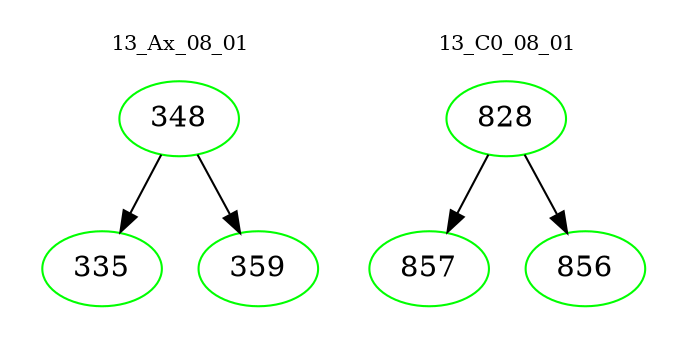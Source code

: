 digraph{
subgraph cluster_0 {
color = white
label = "13_Ax_08_01";
fontsize=10;
T0_348 [label="348", color="green"]
T0_348 -> T0_335 [color="black"]
T0_335 [label="335", color="green"]
T0_348 -> T0_359 [color="black"]
T0_359 [label="359", color="green"]
}
subgraph cluster_1 {
color = white
label = "13_C0_08_01";
fontsize=10;
T1_828 [label="828", color="green"]
T1_828 -> T1_857 [color="black"]
T1_857 [label="857", color="green"]
T1_828 -> T1_856 [color="black"]
T1_856 [label="856", color="green"]
}
}

